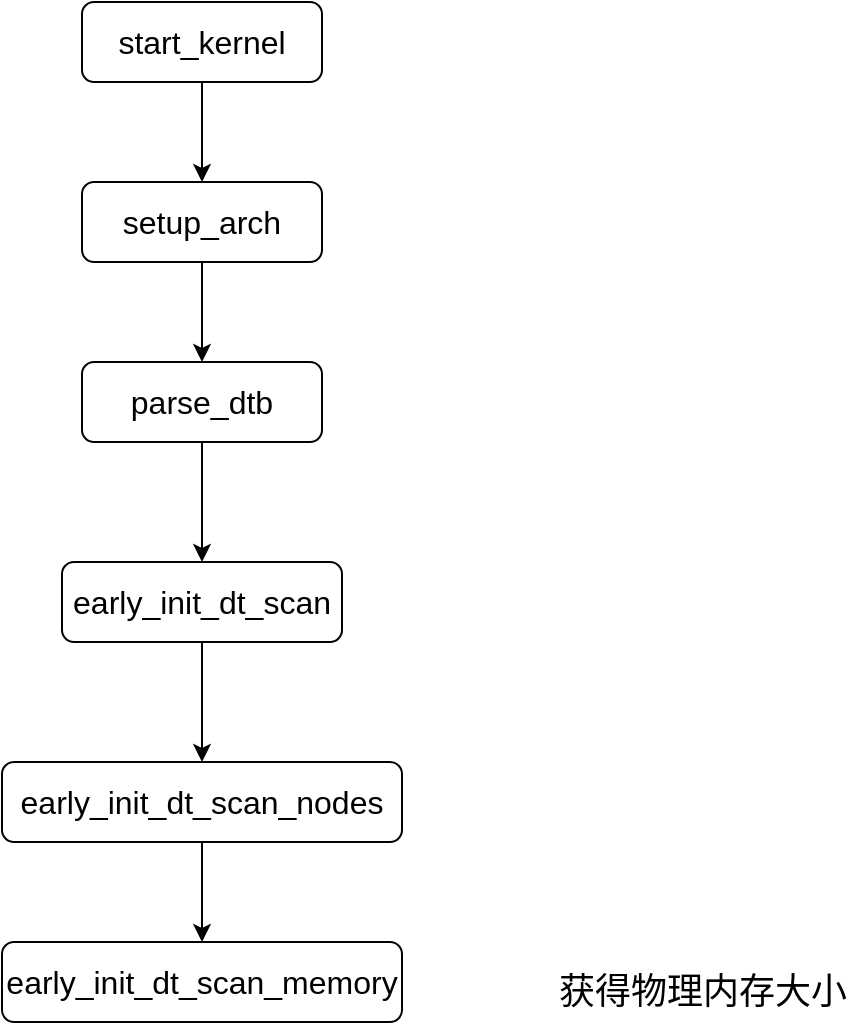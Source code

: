 <mxfile version="16.0.3" type="github">
  <diagram id="C5RBs43oDa-KdzZeNtuy" name="Page-1">
    <mxGraphModel dx="1422" dy="794" grid="1" gridSize="10" guides="1" tooltips="1" connect="1" arrows="1" fold="1" page="1" pageScale="1" pageWidth="827" pageHeight="1169" math="0" shadow="0">
      <root>
        <mxCell id="WIyWlLk6GJQsqaUBKTNV-0" />
        <mxCell id="WIyWlLk6GJQsqaUBKTNV-1" parent="WIyWlLk6GJQsqaUBKTNV-0" />
        <mxCell id="NOIfV5o8NsW578JDqWAU-7" style="edgeStyle=orthogonalEdgeStyle;rounded=0;orthogonalLoop=1;jettySize=auto;html=1;exitX=0.5;exitY=1;exitDx=0;exitDy=0;entryX=0.5;entryY=0;entryDx=0;entryDy=0;fontSize=18;" edge="1" parent="WIyWlLk6GJQsqaUBKTNV-1" source="WIyWlLk6GJQsqaUBKTNV-3" target="NOIfV5o8NsW578JDqWAU-0">
          <mxGeometry relative="1" as="geometry" />
        </mxCell>
        <mxCell id="WIyWlLk6GJQsqaUBKTNV-3" value="&lt;font style=&quot;font-size: 16px&quot;&gt;start_kernel&lt;/font&gt;" style="rounded=1;whiteSpace=wrap;html=1;fontSize=12;glass=0;strokeWidth=1;shadow=0;" parent="WIyWlLk6GJQsqaUBKTNV-1" vertex="1">
          <mxGeometry x="160" y="80" width="120" height="40" as="geometry" />
        </mxCell>
        <mxCell id="NOIfV5o8NsW578JDqWAU-6" style="edgeStyle=orthogonalEdgeStyle;rounded=0;orthogonalLoop=1;jettySize=auto;html=1;exitX=0.5;exitY=1;exitDx=0;exitDy=0;entryX=0.5;entryY=0;entryDx=0;entryDy=0;fontSize=18;" edge="1" parent="WIyWlLk6GJQsqaUBKTNV-1" source="NOIfV5o8NsW578JDqWAU-0" target="NOIfV5o8NsW578JDqWAU-1">
          <mxGeometry relative="1" as="geometry" />
        </mxCell>
        <mxCell id="NOIfV5o8NsW578JDqWAU-0" value="&lt;font style=&quot;font-size: 16px&quot;&gt;setup_arch&lt;br&gt;&lt;/font&gt;" style="rounded=1;whiteSpace=wrap;html=1;fontSize=12;glass=0;strokeWidth=1;shadow=0;" vertex="1" parent="WIyWlLk6GJQsqaUBKTNV-1">
          <mxGeometry x="160" y="170" width="120" height="40" as="geometry" />
        </mxCell>
        <mxCell id="NOIfV5o8NsW578JDqWAU-8" style="edgeStyle=orthogonalEdgeStyle;rounded=0;orthogonalLoop=1;jettySize=auto;html=1;exitX=0.5;exitY=1;exitDx=0;exitDy=0;entryX=0.5;entryY=0;entryDx=0;entryDy=0;fontSize=18;" edge="1" parent="WIyWlLk6GJQsqaUBKTNV-1" source="NOIfV5o8NsW578JDqWAU-1" target="NOIfV5o8NsW578JDqWAU-2">
          <mxGeometry relative="1" as="geometry" />
        </mxCell>
        <mxCell id="NOIfV5o8NsW578JDqWAU-1" value="&lt;font style=&quot;font-size: 16px&quot;&gt;parse_dtb&lt;br&gt;&lt;/font&gt;" style="rounded=1;whiteSpace=wrap;html=1;fontSize=12;glass=0;strokeWidth=1;shadow=0;" vertex="1" parent="WIyWlLk6GJQsqaUBKTNV-1">
          <mxGeometry x="160" y="260" width="120" height="40" as="geometry" />
        </mxCell>
        <mxCell id="NOIfV5o8NsW578JDqWAU-9" style="edgeStyle=orthogonalEdgeStyle;rounded=0;orthogonalLoop=1;jettySize=auto;html=1;exitX=0.5;exitY=1;exitDx=0;exitDy=0;entryX=0.5;entryY=0;entryDx=0;entryDy=0;fontSize=18;" edge="1" parent="WIyWlLk6GJQsqaUBKTNV-1" source="NOIfV5o8NsW578JDqWAU-2" target="NOIfV5o8NsW578JDqWAU-3">
          <mxGeometry relative="1" as="geometry" />
        </mxCell>
        <mxCell id="NOIfV5o8NsW578JDqWAU-2" value="&lt;font style=&quot;font-size: 16px&quot;&gt;early_init_dt_scan&lt;br&gt;&lt;/font&gt;" style="rounded=1;whiteSpace=wrap;html=1;fontSize=12;glass=0;strokeWidth=1;shadow=0;" vertex="1" parent="WIyWlLk6GJQsqaUBKTNV-1">
          <mxGeometry x="150" y="360" width="140" height="40" as="geometry" />
        </mxCell>
        <mxCell id="NOIfV5o8NsW578JDqWAU-10" style="edgeStyle=orthogonalEdgeStyle;rounded=0;orthogonalLoop=1;jettySize=auto;html=1;exitX=0.5;exitY=1;exitDx=0;exitDy=0;entryX=0.5;entryY=0;entryDx=0;entryDy=0;fontSize=18;" edge="1" parent="WIyWlLk6GJQsqaUBKTNV-1" source="NOIfV5o8NsW578JDqWAU-3" target="NOIfV5o8NsW578JDqWAU-4">
          <mxGeometry relative="1" as="geometry" />
        </mxCell>
        <mxCell id="NOIfV5o8NsW578JDqWAU-3" value="&lt;font style=&quot;font-size: 16px&quot;&gt;early_init_dt_scan_nodes&lt;br&gt;&lt;/font&gt;" style="rounded=1;whiteSpace=wrap;html=1;fontSize=12;glass=0;strokeWidth=1;shadow=0;" vertex="1" parent="WIyWlLk6GJQsqaUBKTNV-1">
          <mxGeometry x="120" y="460" width="200" height="40" as="geometry" />
        </mxCell>
        <mxCell id="NOIfV5o8NsW578JDqWAU-4" value="&lt;font style=&quot;font-size: 16px&quot;&gt;early_init_dt_scan_memory&lt;br&gt;&lt;/font&gt;" style="rounded=1;whiteSpace=wrap;html=1;fontSize=12;glass=0;strokeWidth=1;shadow=0;" vertex="1" parent="WIyWlLk6GJQsqaUBKTNV-1">
          <mxGeometry x="120" y="550" width="200" height="40" as="geometry" />
        </mxCell>
        <mxCell id="NOIfV5o8NsW578JDqWAU-5" value="&lt;font style=&quot;font-size: 18px&quot;&gt;获得物理内存大小&lt;/font&gt;" style="text;html=1;resizable=0;autosize=1;align=center;verticalAlign=middle;points=[];fillColor=none;strokeColor=none;rounded=0;" vertex="1" parent="WIyWlLk6GJQsqaUBKTNV-1">
          <mxGeometry x="390" y="565" width="160" height="20" as="geometry" />
        </mxCell>
      </root>
    </mxGraphModel>
  </diagram>
</mxfile>
